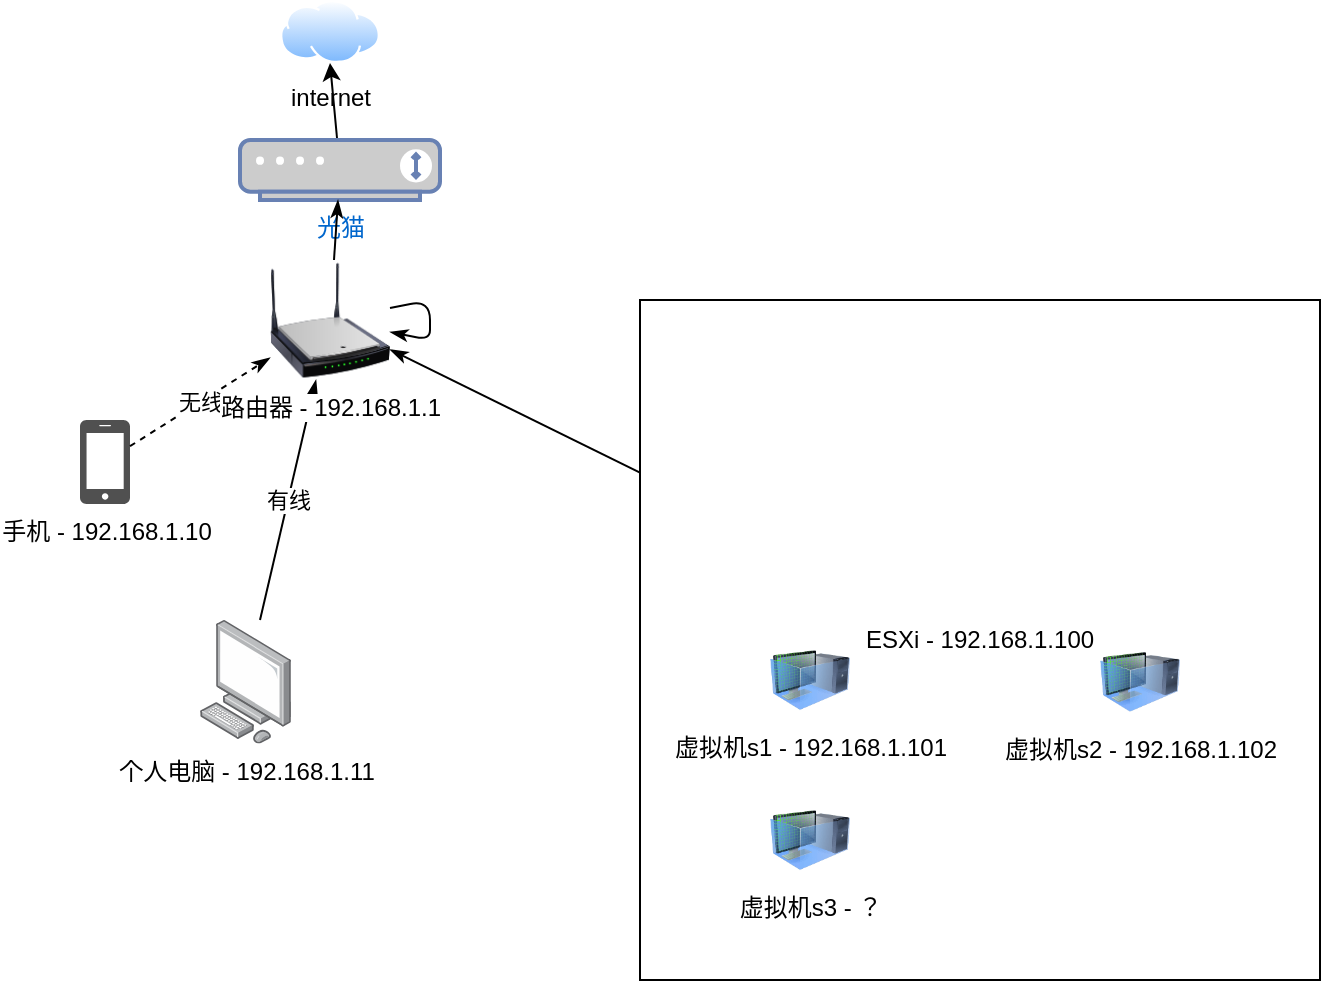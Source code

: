 <mxfile version="13.6.6" type="github">
  <diagram id="ce4EfmpnVut9PDBqGs4J" name="Page-1">
    <mxGraphModel dx="1422" dy="791" grid="1" gridSize="10" guides="1" tooltips="1" connect="1" arrows="1" fold="1" page="1" pageScale="1" pageWidth="850" pageHeight="1100" math="0" shadow="0">
      <root>
        <mxCell id="0" />
        <mxCell id="1" parent="0" />
        <mxCell id="lLAAkKVVTyZHERZt51ed-1" value="internet" style="aspect=fixed;perimeter=ellipsePerimeter;html=1;align=center;shadow=0;dashed=0;spacingTop=3;image;image=img/lib/active_directory/internet_cloud.svg;" vertex="1" parent="1">
          <mxGeometry x="180" y="80" width="50" height="31.5" as="geometry" />
        </mxCell>
        <mxCell id="lLAAkKVVTyZHERZt51ed-4" style="rounded=0;orthogonalLoop=1;jettySize=auto;html=1;entryX=0.5;entryY=1;entryDx=0;entryDy=0;" edge="1" parent="1" source="lLAAkKVVTyZHERZt51ed-10" target="lLAAkKVVTyZHERZt51ed-1">
          <mxGeometry relative="1" as="geometry">
            <mxPoint x="355" y="170" as="targetPoint" />
            <mxPoint x="355" y="250" as="sourcePoint" />
          </mxGeometry>
        </mxCell>
        <mxCell id="lLAAkKVVTyZHERZt51ed-5" value="手机 - 192.168.1.10" style="pointerEvents=1;shadow=0;dashed=0;html=1;strokeColor=none;fillColor=#505050;labelPosition=center;verticalLabelPosition=bottom;verticalAlign=top;outlineConnect=0;align=center;shape=mxgraph.office.devices.cell_phone_iphone_standalone;" vertex="1" parent="1">
          <mxGeometry x="80" y="290.0" width="25" height="42" as="geometry" />
        </mxCell>
        <mxCell id="lLAAkKVVTyZHERZt51ed-7" value="&lt;div&gt;无线&lt;/div&gt;" style="endArrow=classicThin;dashed=1;html=1;startArrow=none;startFill=0;rounded=1;endFill=1;strokeWidth=1;" edge="1" parent="1" source="lLAAkKVVTyZHERZt51ed-5" target="lLAAkKVVTyZHERZt51ed-11">
          <mxGeometry width="50" height="50" relative="1" as="geometry">
            <mxPoint x="400" y="370" as="sourcePoint" />
            <mxPoint x="290" y="380" as="targetPoint" />
          </mxGeometry>
        </mxCell>
        <mxCell id="lLAAkKVVTyZHERZt51ed-9" value="有线" style="edgeStyle=none;rounded=1;orthogonalLoop=1;jettySize=auto;html=1;startArrow=none;startFill=0;endArrow=classicThin;endFill=1;strokeWidth=1;" edge="1" parent="1" source="lLAAkKVVTyZHERZt51ed-8" target="lLAAkKVVTyZHERZt51ed-11">
          <mxGeometry relative="1" as="geometry">
            <mxPoint x="368" y="400" as="targetPoint" />
          </mxGeometry>
        </mxCell>
        <mxCell id="lLAAkKVVTyZHERZt51ed-8" value="个人电脑 - 192.168.1.11" style="points=[];aspect=fixed;html=1;align=center;shadow=0;dashed=0;image;image=img/lib/allied_telesis/computer_and_terminals/Personal_Computer.svg;" vertex="1" parent="1">
          <mxGeometry x="140" y="390" width="45.6" height="61.8" as="geometry" />
        </mxCell>
        <mxCell id="lLAAkKVVTyZHERZt51ed-10" value="光猫" style="fontColor=#0066CC;verticalAlign=top;verticalLabelPosition=bottom;labelPosition=center;align=center;html=1;outlineConnect=0;fillColor=#CCCCCC;strokeColor=#6881B3;gradientColor=none;gradientDirection=north;strokeWidth=2;shape=mxgraph.networks.modem;" vertex="1" parent="1">
          <mxGeometry x="160" y="150" width="100" height="30" as="geometry" />
        </mxCell>
        <mxCell id="lLAAkKVVTyZHERZt51ed-13" style="edgeStyle=none;rounded=1;orthogonalLoop=1;jettySize=auto;html=1;startArrow=none;startFill=0;endArrow=classicThin;endFill=1;strokeWidth=1;" edge="1" parent="1" source="lLAAkKVVTyZHERZt51ed-11" target="lLAAkKVVTyZHERZt51ed-10">
          <mxGeometry relative="1" as="geometry" />
        </mxCell>
        <mxCell id="lLAAkKVVTyZHERZt51ed-11" value="路由器 - 192.168.1.1" style="image;html=1;image=img/lib/clip_art/networking/Wireless_Router_N_128x128.png" vertex="1" parent="1">
          <mxGeometry x="175" y="210" width="60" height="60" as="geometry" />
        </mxCell>
        <mxCell id="lLAAkKVVTyZHERZt51ed-12" style="edgeStyle=none;rounded=1;orthogonalLoop=1;jettySize=auto;html=1;startArrow=none;startFill=0;endArrow=classicThin;endFill=1;strokeWidth=1;" edge="1" parent="1" source="lLAAkKVVTyZHERZt51ed-11" target="lLAAkKVVTyZHERZt51ed-11">
          <mxGeometry relative="1" as="geometry" />
        </mxCell>
        <mxCell id="lLAAkKVVTyZHERZt51ed-15" style="edgeStyle=none;rounded=1;orthogonalLoop=1;jettySize=auto;html=1;startArrow=none;startFill=0;endArrow=classicThin;endFill=1;strokeWidth=1;" edge="1" parent="1" source="lLAAkKVVTyZHERZt51ed-14" target="lLAAkKVVTyZHERZt51ed-11">
          <mxGeometry relative="1" as="geometry" />
        </mxCell>
        <mxCell id="lLAAkKVVTyZHERZt51ed-14" value="ESXi - 192.168.1.100" style="whiteSpace=wrap;html=1;aspect=fixed;" vertex="1" parent="1">
          <mxGeometry x="360" y="230" width="340" height="340" as="geometry" />
        </mxCell>
        <mxCell id="lLAAkKVVTyZHERZt51ed-16" value="虚拟机s1 - 192.168.1.101" style="image;html=1;image=img/lib/clip_art/computers/Virtual_Machine_128x128.png" vertex="1" parent="1">
          <mxGeometry x="425" y="400" width="40" height="40" as="geometry" />
        </mxCell>
        <mxCell id="lLAAkKVVTyZHERZt51ed-18" value="虚拟机s2 - 192.168.1.102" style="image;html=1;image=img/lib/clip_art/computers/Virtual_Machine_128x128.png" vertex="1" parent="1">
          <mxGeometry x="590" y="400.9" width="40" height="40" as="geometry" />
        </mxCell>
        <mxCell id="lLAAkKVVTyZHERZt51ed-19" value="虚拟机s3 - ？" style="image;html=1;image=img/lib/clip_art/computers/Virtual_Machine_128x128.png" vertex="1" parent="1">
          <mxGeometry x="425" y="480" width="40" height="40" as="geometry" />
        </mxCell>
      </root>
    </mxGraphModel>
  </diagram>
</mxfile>
